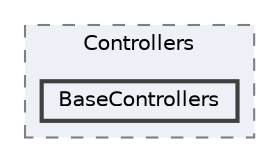 digraph "D:/Projects/SECUiDEA_ERP/SECUiDEA_ERP_Server/SECUiDEA_ERP_Server/Controllers/BaseControllers"
{
 // LATEX_PDF_SIZE
  bgcolor="transparent";
  edge [fontname=Helvetica,fontsize=10,labelfontname=Helvetica,labelfontsize=10];
  node [fontname=Helvetica,fontsize=10,shape=box,height=0.2,width=0.4];
  compound=true
  subgraph clusterdir_a225e1f05f35e0ceb39b0d04360d61e9 {
    graph [ bgcolor="#edf0f7", pencolor="grey50", label="Controllers", fontname=Helvetica,fontsize=10 style="filled,dashed", URL="dir_a225e1f05f35e0ceb39b0d04360d61e9.html",tooltip=""]
  dir_594166e62f565d90fcd0d21aca92fed9 [label="BaseControllers", fillcolor="#edf0f7", color="grey25", style="filled,bold", URL="dir_594166e62f565d90fcd0d21aca92fed9.html",tooltip=""];
  }
}
